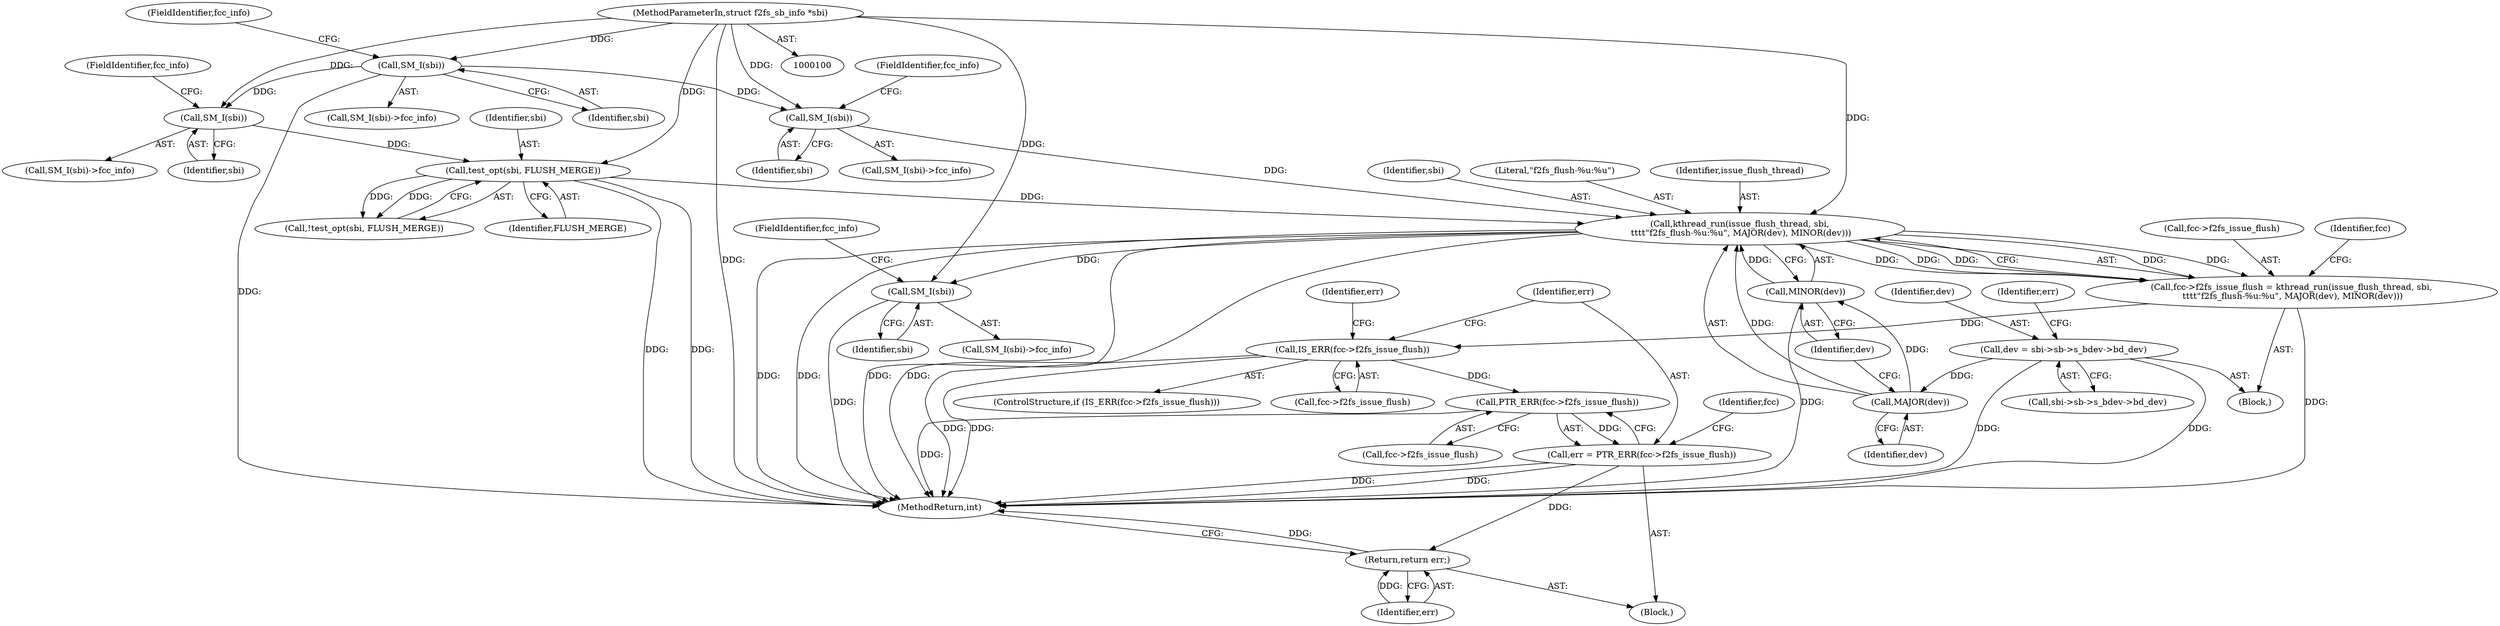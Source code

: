 digraph "0_linux_d4fdf8ba0e5808ba9ad6b44337783bd9935e0982_0@API" {
"1000183" [label="(Call,kthread_run(issue_flush_thread, sbi,\n \t\t\t\t\"f2fs_flush-%u:%u\", MAJOR(dev), MINOR(dev)))"];
"1000127" [label="(Call,SM_I(sbi))"];
"1000120" [label="(Call,SM_I(sbi))"];
"1000101" [label="(MethodParameterIn,struct f2fs_sb_info *sbi)"];
"1000173" [label="(Call,test_opt(sbi, FLUSH_MERGE))"];
"1000167" [label="(Call,SM_I(sbi))"];
"1000187" [label="(Call,MAJOR(dev))"];
"1000104" [label="(Call,dev = sbi->sb->s_bdev->bd_dev)"];
"1000189" [label="(Call,MINOR(dev))"];
"1000179" [label="(Call,fcc->f2fs_issue_flush = kthread_run(issue_flush_thread, sbi,\n \t\t\t\t\"f2fs_flush-%u:%u\", MAJOR(dev), MINOR(dev)))"];
"1000192" [label="(Call,IS_ERR(fcc->f2fs_issue_flush))"];
"1000199" [label="(Call,PTR_ERR(fcc->f2fs_issue_flush))"];
"1000197" [label="(Call,err = PTR_ERR(fcc->f2fs_issue_flush))"];
"1000211" [label="(Return,return err;)"];
"1000207" [label="(Call,SM_I(sbi))"];
"1000168" [label="(Identifier,sbi)"];
"1000128" [label="(Identifier,sbi)"];
"1000189" [label="(Call,MINOR(dev))"];
"1000101" [label="(MethodParameterIn,struct f2fs_sb_info *sbi)"];
"1000190" [label="(Identifier,dev)"];
"1000185" [label="(Identifier,sbi)"];
"1000175" [label="(Identifier,FLUSH_MERGE)"];
"1000193" [label="(Call,fcc->f2fs_issue_flush)"];
"1000208" [label="(Identifier,sbi)"];
"1000119" [label="(Call,SM_I(sbi)->fcc_info)"];
"1000196" [label="(Block,)"];
"1000122" [label="(FieldIdentifier,fcc_info)"];
"1000169" [label="(FieldIdentifier,fcc_info)"];
"1000179" [label="(Call,fcc->f2fs_issue_flush = kthread_run(issue_flush_thread, sbi,\n \t\t\t\t\"f2fs_flush-%u:%u\", MAJOR(dev), MINOR(dev)))"];
"1000211" [label="(Return,return err;)"];
"1000120" [label="(Call,SM_I(sbi))"];
"1000174" [label="(Identifier,sbi)"];
"1000102" [label="(Block,)"];
"1000166" [label="(Call,SM_I(sbi)->fcc_info)"];
"1000206" [label="(Call,SM_I(sbi)->fcc_info)"];
"1000192" [label="(Call,IS_ERR(fcc->f2fs_issue_flush))"];
"1000209" [label="(FieldIdentifier,fcc_info)"];
"1000187" [label="(Call,MAJOR(dev))"];
"1000200" [label="(Call,fcc->f2fs_issue_flush)"];
"1000180" [label="(Call,fcc->f2fs_issue_flush)"];
"1000186" [label="(Literal,\"f2fs_flush-%u:%u\")"];
"1000104" [label="(Call,dev = sbi->sb->s_bdev->bd_dev)"];
"1000204" [label="(Identifier,fcc)"];
"1000116" [label="(Identifier,err)"];
"1000173" [label="(Call,test_opt(sbi, FLUSH_MERGE))"];
"1000127" [label="(Call,SM_I(sbi))"];
"1000212" [label="(Identifier,err)"];
"1000207" [label="(Call,SM_I(sbi))"];
"1000215" [label="(MethodReturn,int)"];
"1000199" [label="(Call,PTR_ERR(fcc->f2fs_issue_flush))"];
"1000198" [label="(Identifier,err)"];
"1000121" [label="(Identifier,sbi)"];
"1000106" [label="(Call,sbi->sb->s_bdev->bd_dev)"];
"1000105" [label="(Identifier,dev)"];
"1000194" [label="(Identifier,fcc)"];
"1000184" [label="(Identifier,issue_flush_thread)"];
"1000191" [label="(ControlStructure,if (IS_ERR(fcc->f2fs_issue_flush)))"];
"1000126" [label="(Call,SM_I(sbi)->fcc_info)"];
"1000183" [label="(Call,kthread_run(issue_flush_thread, sbi,\n \t\t\t\t\"f2fs_flush-%u:%u\", MAJOR(dev), MINOR(dev)))"];
"1000129" [label="(FieldIdentifier,fcc_info)"];
"1000167" [label="(Call,SM_I(sbi))"];
"1000214" [label="(Identifier,err)"];
"1000188" [label="(Identifier,dev)"];
"1000197" [label="(Call,err = PTR_ERR(fcc->f2fs_issue_flush))"];
"1000172" [label="(Call,!test_opt(sbi, FLUSH_MERGE))"];
"1000183" -> "1000179"  [label="AST: "];
"1000183" -> "1000189"  [label="CFG: "];
"1000184" -> "1000183"  [label="AST: "];
"1000185" -> "1000183"  [label="AST: "];
"1000186" -> "1000183"  [label="AST: "];
"1000187" -> "1000183"  [label="AST: "];
"1000189" -> "1000183"  [label="AST: "];
"1000179" -> "1000183"  [label="CFG: "];
"1000183" -> "1000215"  [label="DDG: "];
"1000183" -> "1000215"  [label="DDG: "];
"1000183" -> "1000215"  [label="DDG: "];
"1000183" -> "1000215"  [label="DDG: "];
"1000183" -> "1000179"  [label="DDG: "];
"1000183" -> "1000179"  [label="DDG: "];
"1000183" -> "1000179"  [label="DDG: "];
"1000183" -> "1000179"  [label="DDG: "];
"1000183" -> "1000179"  [label="DDG: "];
"1000127" -> "1000183"  [label="DDG: "];
"1000173" -> "1000183"  [label="DDG: "];
"1000101" -> "1000183"  [label="DDG: "];
"1000187" -> "1000183"  [label="DDG: "];
"1000189" -> "1000183"  [label="DDG: "];
"1000183" -> "1000207"  [label="DDG: "];
"1000127" -> "1000126"  [label="AST: "];
"1000127" -> "1000128"  [label="CFG: "];
"1000128" -> "1000127"  [label="AST: "];
"1000129" -> "1000127"  [label="CFG: "];
"1000120" -> "1000127"  [label="DDG: "];
"1000101" -> "1000127"  [label="DDG: "];
"1000120" -> "1000119"  [label="AST: "];
"1000120" -> "1000121"  [label="CFG: "];
"1000121" -> "1000120"  [label="AST: "];
"1000122" -> "1000120"  [label="CFG: "];
"1000120" -> "1000215"  [label="DDG: "];
"1000101" -> "1000120"  [label="DDG: "];
"1000120" -> "1000167"  [label="DDG: "];
"1000101" -> "1000100"  [label="AST: "];
"1000101" -> "1000215"  [label="DDG: "];
"1000101" -> "1000167"  [label="DDG: "];
"1000101" -> "1000173"  [label="DDG: "];
"1000101" -> "1000207"  [label="DDG: "];
"1000173" -> "1000172"  [label="AST: "];
"1000173" -> "1000175"  [label="CFG: "];
"1000174" -> "1000173"  [label="AST: "];
"1000175" -> "1000173"  [label="AST: "];
"1000172" -> "1000173"  [label="CFG: "];
"1000173" -> "1000215"  [label="DDG: "];
"1000173" -> "1000215"  [label="DDG: "];
"1000173" -> "1000172"  [label="DDG: "];
"1000173" -> "1000172"  [label="DDG: "];
"1000167" -> "1000173"  [label="DDG: "];
"1000167" -> "1000166"  [label="AST: "];
"1000167" -> "1000168"  [label="CFG: "];
"1000168" -> "1000167"  [label="AST: "];
"1000169" -> "1000167"  [label="CFG: "];
"1000187" -> "1000188"  [label="CFG: "];
"1000188" -> "1000187"  [label="AST: "];
"1000190" -> "1000187"  [label="CFG: "];
"1000104" -> "1000187"  [label="DDG: "];
"1000187" -> "1000189"  [label="DDG: "];
"1000104" -> "1000102"  [label="AST: "];
"1000104" -> "1000106"  [label="CFG: "];
"1000105" -> "1000104"  [label="AST: "];
"1000106" -> "1000104"  [label="AST: "];
"1000116" -> "1000104"  [label="CFG: "];
"1000104" -> "1000215"  [label="DDG: "];
"1000104" -> "1000215"  [label="DDG: "];
"1000189" -> "1000190"  [label="CFG: "];
"1000190" -> "1000189"  [label="AST: "];
"1000189" -> "1000215"  [label="DDG: "];
"1000179" -> "1000102"  [label="AST: "];
"1000180" -> "1000179"  [label="AST: "];
"1000194" -> "1000179"  [label="CFG: "];
"1000179" -> "1000215"  [label="DDG: "];
"1000179" -> "1000192"  [label="DDG: "];
"1000192" -> "1000191"  [label="AST: "];
"1000192" -> "1000193"  [label="CFG: "];
"1000193" -> "1000192"  [label="AST: "];
"1000198" -> "1000192"  [label="CFG: "];
"1000214" -> "1000192"  [label="CFG: "];
"1000192" -> "1000215"  [label="DDG: "];
"1000192" -> "1000215"  [label="DDG: "];
"1000192" -> "1000199"  [label="DDG: "];
"1000199" -> "1000197"  [label="AST: "];
"1000199" -> "1000200"  [label="CFG: "];
"1000200" -> "1000199"  [label="AST: "];
"1000197" -> "1000199"  [label="CFG: "];
"1000199" -> "1000215"  [label="DDG: "];
"1000199" -> "1000197"  [label="DDG: "];
"1000197" -> "1000196"  [label="AST: "];
"1000198" -> "1000197"  [label="AST: "];
"1000204" -> "1000197"  [label="CFG: "];
"1000197" -> "1000215"  [label="DDG: "];
"1000197" -> "1000215"  [label="DDG: "];
"1000197" -> "1000211"  [label="DDG: "];
"1000211" -> "1000196"  [label="AST: "];
"1000211" -> "1000212"  [label="CFG: "];
"1000212" -> "1000211"  [label="AST: "];
"1000215" -> "1000211"  [label="CFG: "];
"1000211" -> "1000215"  [label="DDG: "];
"1000212" -> "1000211"  [label="DDG: "];
"1000207" -> "1000206"  [label="AST: "];
"1000207" -> "1000208"  [label="CFG: "];
"1000208" -> "1000207"  [label="AST: "];
"1000209" -> "1000207"  [label="CFG: "];
"1000207" -> "1000215"  [label="DDG: "];
}
